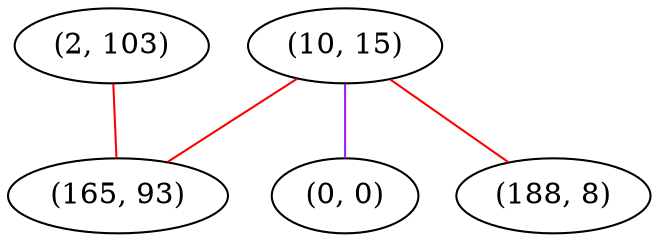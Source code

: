 graph "" {
"(2, 103)";
"(10, 15)";
"(0, 0)";
"(165, 93)";
"(188, 8)";
"(2, 103)" -- "(165, 93)"  [color=red, key=0, weight=1];
"(10, 15)" -- "(0, 0)"  [color=purple, key=0, weight=4];
"(10, 15)" -- "(165, 93)"  [color=red, key=0, weight=1];
"(10, 15)" -- "(188, 8)"  [color=red, key=0, weight=1];
}
